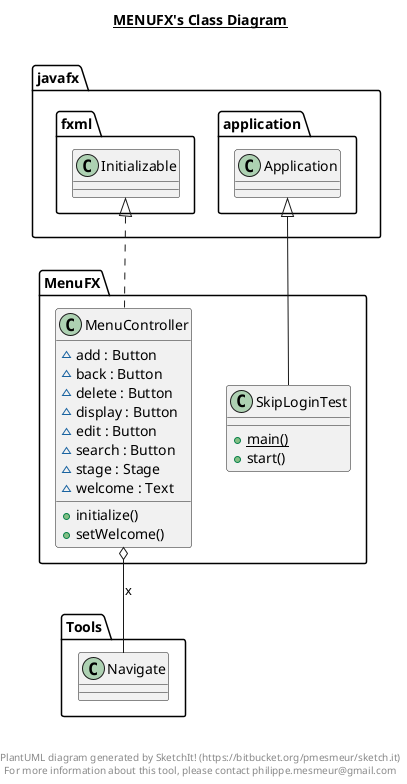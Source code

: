 @startuml

title __MENUFX's Class Diagram__\n

  namespace MenuFX {
    class MenuFX.MenuController {
        ~ add : Button
        ~ back : Button
        ~ delete : Button
        ~ display : Button
        ~ edit : Button
        ~ search : Button
        ~ stage : Stage
        ~ welcome : Text
        + initialize()
        + setWelcome()
    }
  }
  

  namespace MenuFX {
    class MenuFX.SkipLoginTest {
        {static} + main()
        + start()
    }
  }
  

  MenuFX.MenuController .up.|> javafx.fxml.Initializable
  MenuFX.MenuController o-- Tools.Navigate : x
  MenuFX.SkipLoginTest -up-|> javafx.application.Application


right footer


PlantUML diagram generated by SketchIt! (https://bitbucket.org/pmesmeur/sketch.it)
For more information about this tool, please contact philippe.mesmeur@gmail.com
endfooter

@enduml
